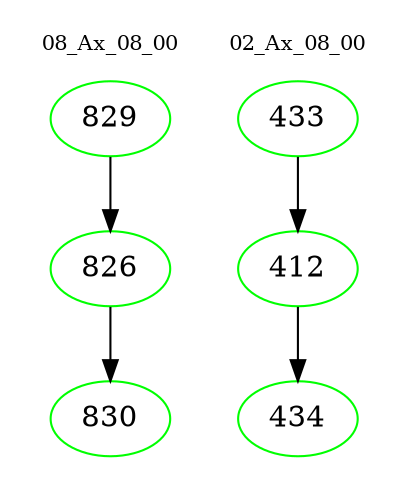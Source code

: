 digraph{
subgraph cluster_0 {
color = white
label = "08_Ax_08_00";
fontsize=10;
T0_829 [label="829", color="green"]
T0_829 -> T0_826 [color="black"]
T0_826 [label="826", color="green"]
T0_826 -> T0_830 [color="black"]
T0_830 [label="830", color="green"]
}
subgraph cluster_1 {
color = white
label = "02_Ax_08_00";
fontsize=10;
T1_433 [label="433", color="green"]
T1_433 -> T1_412 [color="black"]
T1_412 [label="412", color="green"]
T1_412 -> T1_434 [color="black"]
T1_434 [label="434", color="green"]
}
}

